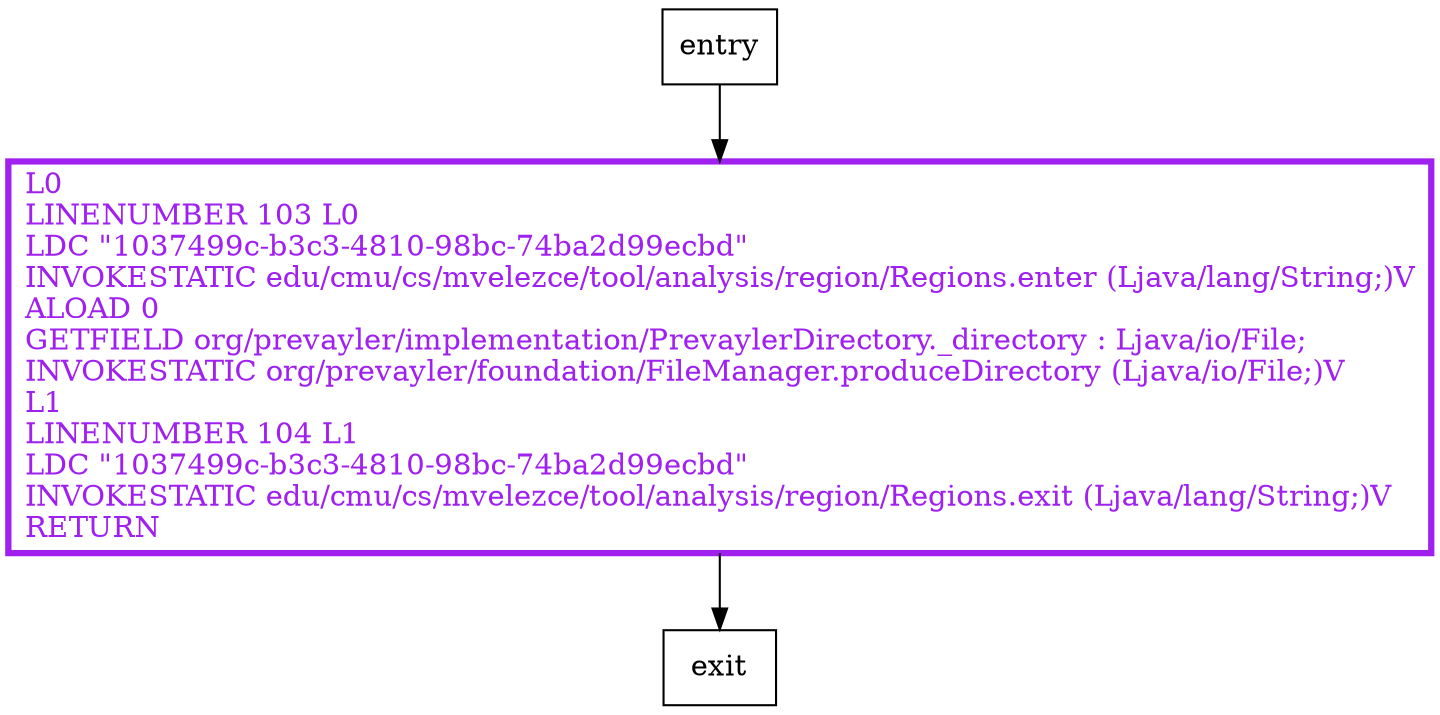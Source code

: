 digraph produceDirectory {
node [shape=record];
914953508 [label="L0\lLINENUMBER 103 L0\lLDC \"1037499c-b3c3-4810-98bc-74ba2d99ecbd\"\lINVOKESTATIC edu/cmu/cs/mvelezce/tool/analysis/region/Regions.enter (Ljava/lang/String;)V\lALOAD 0\lGETFIELD org/prevayler/implementation/PrevaylerDirectory._directory : Ljava/io/File;\lINVOKESTATIC org/prevayler/foundation/FileManager.produceDirectory (Ljava/io/File;)V\lL1\lLINENUMBER 104 L1\lLDC \"1037499c-b3c3-4810-98bc-74ba2d99ecbd\"\lINVOKESTATIC edu/cmu/cs/mvelezce/tool/analysis/region/Regions.exit (Ljava/lang/String;)V\lRETURN\l"];
entry;
exit;
entry -> 914953508;
914953508 -> exit;
914953508[fontcolor="purple", penwidth=3, color="purple"];
}
